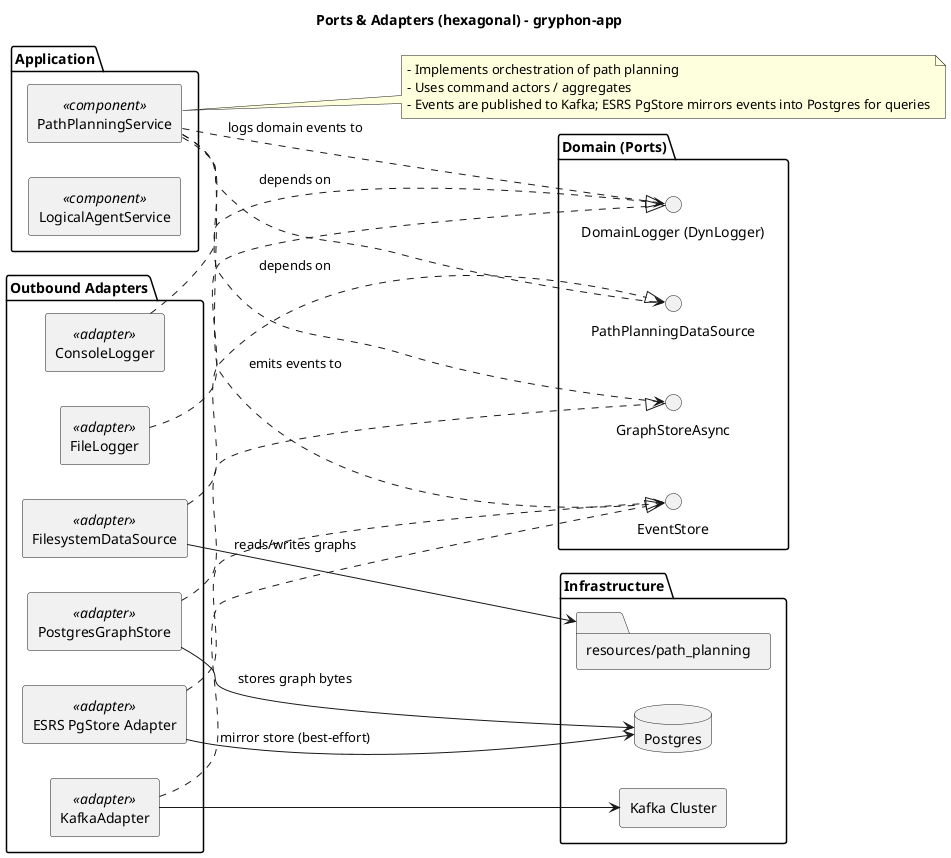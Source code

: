 @startuml
title Ports & Adapters (hexagonal) - gryphon-app
left to right direction
skinparam componentStyle rectangle

package "Application" {
  [PathPlanningService] <<component>>
  [LogicalAgentService] <<component>>
}

package "Domain (Ports)" {
  interface "GraphStoreAsync" as GraphStorePort
  interface "PathPlanningDataSource" as DataSourcePort
  interface "EventStore" as EventStorePort
  interface "DomainLogger (DynLogger)" as LoggerPort
}

package "Outbound Adapters" {
  component "FilesystemDataSource" as FS <<adapter>>
  component "PostgresGraphStore" as PG <<adapter>>
  component "KafkaAdapter" as KAFKA <<adapter>>
    component "ESRS PgStore Adapter" as ESRS <<adapter>>
  component "FileLogger" as FILELOG <<adapter>>
  component "ConsoleLogger" as CONSLOG <<adapter>>
}

package "Infrastructure" {
  database "Postgres" as DB
  [Kafka Cluster]
  folder "resources/path_planning" as ASSETS
}

PathPlanningService ..> GraphStorePort : depends on
PathPlanningService ..> DataSourcePort : depends on
PathPlanningService ..> EventStorePort : emits events to
PathPlanningService ..> LoggerPort : logs domain events to

FS ..|> DataSourcePort
PG ..|> GraphStorePort
KAFKA ..|> EventStorePort
ESRS ..|> EventStorePort
FILELOG ..|> LoggerPort
CONSLOG ..|> LoggerPort

PG --> DB : stores graph bytes
FS --> ASSETS : reads/writes graphs
KAFKA --> [Kafka Cluster]
ESRS --> DB : mirror store (best-effort)

note right of PathPlanningService
  - Implements orchestration of path planning
  - Uses command actors / aggregates
  - Events are published to Kafka; ESRS PgStore mirrors events into Postgres for queries
end note

@enduml
